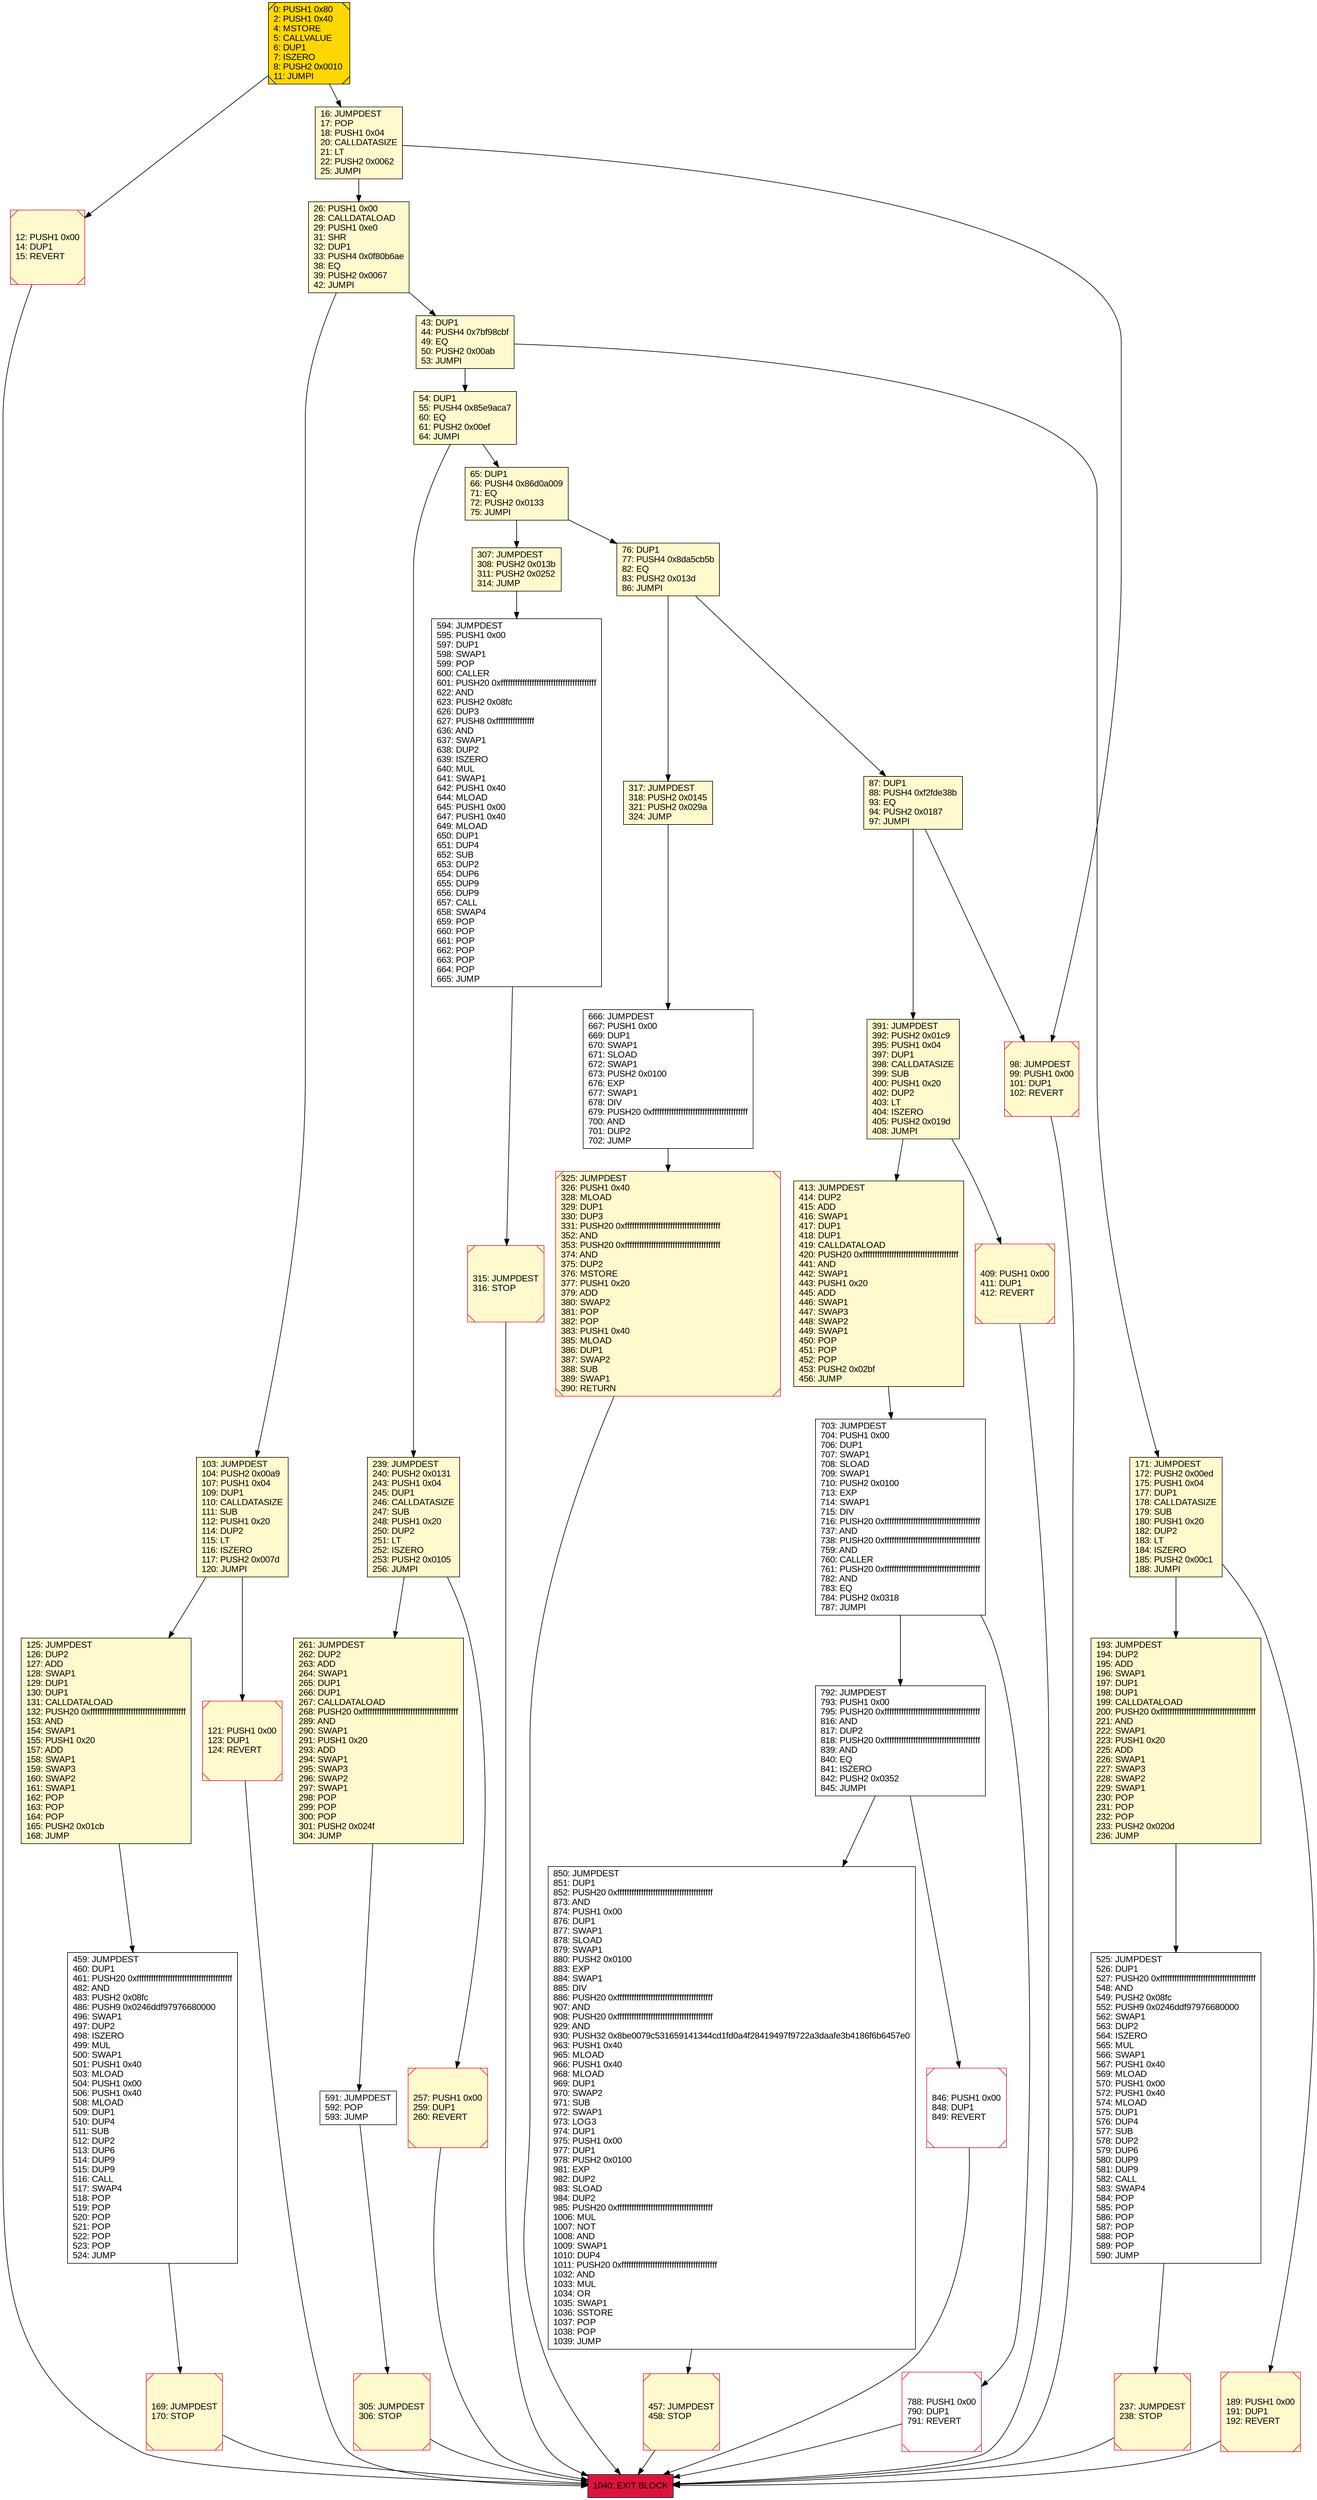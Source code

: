 digraph G {
bgcolor=transparent rankdir=UD;
node [shape=box style=filled color=black fillcolor=white fontname=arial fontcolor=black];
26 [label="26: PUSH1 0x00\l28: CALLDATALOAD\l29: PUSH1 0xe0\l31: SHR\l32: DUP1\l33: PUSH4 0x0f80b6ae\l38: EQ\l39: PUSH2 0x0067\l42: JUMPI\l" fillcolor=lemonchiffon ];
54 [label="54: DUP1\l55: PUSH4 0x85e9aca7\l60: EQ\l61: PUSH2 0x00ef\l64: JUMPI\l" fillcolor=lemonchiffon ];
317 [label="317: JUMPDEST\l318: PUSH2 0x0145\l321: PUSH2 0x029a\l324: JUMP\l" fillcolor=lemonchiffon ];
103 [label="103: JUMPDEST\l104: PUSH2 0x00a9\l107: PUSH1 0x04\l109: DUP1\l110: CALLDATASIZE\l111: SUB\l112: PUSH1 0x20\l114: DUP2\l115: LT\l116: ISZERO\l117: PUSH2 0x007d\l120: JUMPI\l" fillcolor=lemonchiffon ];
125 [label="125: JUMPDEST\l126: DUP2\l127: ADD\l128: SWAP1\l129: DUP1\l130: DUP1\l131: CALLDATALOAD\l132: PUSH20 0xffffffffffffffffffffffffffffffffffffffff\l153: AND\l154: SWAP1\l155: PUSH1 0x20\l157: ADD\l158: SWAP1\l159: SWAP3\l160: SWAP2\l161: SWAP1\l162: POP\l163: POP\l164: POP\l165: PUSH2 0x01cb\l168: JUMP\l" fillcolor=lemonchiffon ];
1040 [label="1040: EXIT BLOCK\l" fillcolor=crimson ];
261 [label="261: JUMPDEST\l262: DUP2\l263: ADD\l264: SWAP1\l265: DUP1\l266: DUP1\l267: CALLDATALOAD\l268: PUSH20 0xffffffffffffffffffffffffffffffffffffffff\l289: AND\l290: SWAP1\l291: PUSH1 0x20\l293: ADD\l294: SWAP1\l295: SWAP3\l296: SWAP2\l297: SWAP1\l298: POP\l299: POP\l300: POP\l301: PUSH2 0x024f\l304: JUMP\l" fillcolor=lemonchiffon ];
193 [label="193: JUMPDEST\l194: DUP2\l195: ADD\l196: SWAP1\l197: DUP1\l198: DUP1\l199: CALLDATALOAD\l200: PUSH20 0xffffffffffffffffffffffffffffffffffffffff\l221: AND\l222: SWAP1\l223: PUSH1 0x20\l225: ADD\l226: SWAP1\l227: SWAP3\l228: SWAP2\l229: SWAP1\l230: POP\l231: POP\l232: POP\l233: PUSH2 0x020d\l236: JUMP\l" fillcolor=lemonchiffon ];
325 [label="325: JUMPDEST\l326: PUSH1 0x40\l328: MLOAD\l329: DUP1\l330: DUP3\l331: PUSH20 0xffffffffffffffffffffffffffffffffffffffff\l352: AND\l353: PUSH20 0xffffffffffffffffffffffffffffffffffffffff\l374: AND\l375: DUP2\l376: MSTORE\l377: PUSH1 0x20\l379: ADD\l380: SWAP2\l381: POP\l382: POP\l383: PUSH1 0x40\l385: MLOAD\l386: DUP1\l387: SWAP2\l388: SUB\l389: SWAP1\l390: RETURN\l" fillcolor=lemonchiffon shape=Msquare color=crimson ];
121 [label="121: PUSH1 0x00\l123: DUP1\l124: REVERT\l" fillcolor=lemonchiffon shape=Msquare color=crimson ];
0 [label="0: PUSH1 0x80\l2: PUSH1 0x40\l4: MSTORE\l5: CALLVALUE\l6: DUP1\l7: ISZERO\l8: PUSH2 0x0010\l11: JUMPI\l" fillcolor=lemonchiffon shape=Msquare fillcolor=gold ];
391 [label="391: JUMPDEST\l392: PUSH2 0x01c9\l395: PUSH1 0x04\l397: DUP1\l398: CALLDATASIZE\l399: SUB\l400: PUSH1 0x20\l402: DUP2\l403: LT\l404: ISZERO\l405: PUSH2 0x019d\l408: JUMPI\l" fillcolor=lemonchiffon ];
189 [label="189: PUSH1 0x00\l191: DUP1\l192: REVERT\l" fillcolor=lemonchiffon shape=Msquare color=crimson ];
457 [label="457: JUMPDEST\l458: STOP\l" fillcolor=lemonchiffon shape=Msquare color=crimson ];
703 [label="703: JUMPDEST\l704: PUSH1 0x00\l706: DUP1\l707: SWAP1\l708: SLOAD\l709: SWAP1\l710: PUSH2 0x0100\l713: EXP\l714: SWAP1\l715: DIV\l716: PUSH20 0xffffffffffffffffffffffffffffffffffffffff\l737: AND\l738: PUSH20 0xffffffffffffffffffffffffffffffffffffffff\l759: AND\l760: CALLER\l761: PUSH20 0xffffffffffffffffffffffffffffffffffffffff\l782: AND\l783: EQ\l784: PUSH2 0x0318\l787: JUMPI\l" ];
257 [label="257: PUSH1 0x00\l259: DUP1\l260: REVERT\l" fillcolor=lemonchiffon shape=Msquare color=crimson ];
850 [label="850: JUMPDEST\l851: DUP1\l852: PUSH20 0xffffffffffffffffffffffffffffffffffffffff\l873: AND\l874: PUSH1 0x00\l876: DUP1\l877: SWAP1\l878: SLOAD\l879: SWAP1\l880: PUSH2 0x0100\l883: EXP\l884: SWAP1\l885: DIV\l886: PUSH20 0xffffffffffffffffffffffffffffffffffffffff\l907: AND\l908: PUSH20 0xffffffffffffffffffffffffffffffffffffffff\l929: AND\l930: PUSH32 0x8be0079c531659141344cd1fd0a4f28419497f9722a3daafe3b4186f6b6457e0\l963: PUSH1 0x40\l965: MLOAD\l966: PUSH1 0x40\l968: MLOAD\l969: DUP1\l970: SWAP2\l971: SUB\l972: SWAP1\l973: LOG3\l974: DUP1\l975: PUSH1 0x00\l977: DUP1\l978: PUSH2 0x0100\l981: EXP\l982: DUP2\l983: SLOAD\l984: DUP2\l985: PUSH20 0xffffffffffffffffffffffffffffffffffffffff\l1006: MUL\l1007: NOT\l1008: AND\l1009: SWAP1\l1010: DUP4\l1011: PUSH20 0xffffffffffffffffffffffffffffffffffffffff\l1032: AND\l1033: MUL\l1034: OR\l1035: SWAP1\l1036: SSTORE\l1037: POP\l1038: POP\l1039: JUMP\l" ];
43 [label="43: DUP1\l44: PUSH4 0x7bf98cbf\l49: EQ\l50: PUSH2 0x00ab\l53: JUMPI\l" fillcolor=lemonchiffon ];
87 [label="87: DUP1\l88: PUSH4 0xf2fde38b\l93: EQ\l94: PUSH2 0x0187\l97: JUMPI\l" fillcolor=lemonchiffon ];
305 [label="305: JUMPDEST\l306: STOP\l" fillcolor=lemonchiffon shape=Msquare color=crimson ];
413 [label="413: JUMPDEST\l414: DUP2\l415: ADD\l416: SWAP1\l417: DUP1\l418: DUP1\l419: CALLDATALOAD\l420: PUSH20 0xffffffffffffffffffffffffffffffffffffffff\l441: AND\l442: SWAP1\l443: PUSH1 0x20\l445: ADD\l446: SWAP1\l447: SWAP3\l448: SWAP2\l449: SWAP1\l450: POP\l451: POP\l452: POP\l453: PUSH2 0x02bf\l456: JUMP\l" fillcolor=lemonchiffon ];
98 [label="98: JUMPDEST\l99: PUSH1 0x00\l101: DUP1\l102: REVERT\l" fillcolor=lemonchiffon shape=Msquare color=crimson ];
591 [label="591: JUMPDEST\l592: POP\l593: JUMP\l" ];
307 [label="307: JUMPDEST\l308: PUSH2 0x013b\l311: PUSH2 0x0252\l314: JUMP\l" fillcolor=lemonchiffon ];
792 [label="792: JUMPDEST\l793: PUSH1 0x00\l795: PUSH20 0xffffffffffffffffffffffffffffffffffffffff\l816: AND\l817: DUP2\l818: PUSH20 0xffffffffffffffffffffffffffffffffffffffff\l839: AND\l840: EQ\l841: ISZERO\l842: PUSH2 0x0352\l845: JUMPI\l" ];
76 [label="76: DUP1\l77: PUSH4 0x8da5cb5b\l82: EQ\l83: PUSH2 0x013d\l86: JUMPI\l" fillcolor=lemonchiffon ];
666 [label="666: JUMPDEST\l667: PUSH1 0x00\l669: DUP1\l670: SWAP1\l671: SLOAD\l672: SWAP1\l673: PUSH2 0x0100\l676: EXP\l677: SWAP1\l678: DIV\l679: PUSH20 0xffffffffffffffffffffffffffffffffffffffff\l700: AND\l701: DUP2\l702: JUMP\l" ];
12 [label="12: PUSH1 0x00\l14: DUP1\l15: REVERT\l" fillcolor=lemonchiffon shape=Msquare color=crimson ];
171 [label="171: JUMPDEST\l172: PUSH2 0x00ed\l175: PUSH1 0x04\l177: DUP1\l178: CALLDATASIZE\l179: SUB\l180: PUSH1 0x20\l182: DUP2\l183: LT\l184: ISZERO\l185: PUSH2 0x00c1\l188: JUMPI\l" fillcolor=lemonchiffon ];
315 [label="315: JUMPDEST\l316: STOP\l" fillcolor=lemonchiffon shape=Msquare color=crimson ];
846 [label="846: PUSH1 0x00\l848: DUP1\l849: REVERT\l" shape=Msquare color=crimson ];
16 [label="16: JUMPDEST\l17: POP\l18: PUSH1 0x04\l20: CALLDATASIZE\l21: LT\l22: PUSH2 0x0062\l25: JUMPI\l" fillcolor=lemonchiffon ];
239 [label="239: JUMPDEST\l240: PUSH2 0x0131\l243: PUSH1 0x04\l245: DUP1\l246: CALLDATASIZE\l247: SUB\l248: PUSH1 0x20\l250: DUP2\l251: LT\l252: ISZERO\l253: PUSH2 0x0105\l256: JUMPI\l" fillcolor=lemonchiffon ];
788 [label="788: PUSH1 0x00\l790: DUP1\l791: REVERT\l" shape=Msquare color=crimson ];
65 [label="65: DUP1\l66: PUSH4 0x86d0a009\l71: EQ\l72: PUSH2 0x0133\l75: JUMPI\l" fillcolor=lemonchiffon ];
594 [label="594: JUMPDEST\l595: PUSH1 0x00\l597: DUP1\l598: SWAP1\l599: POP\l600: CALLER\l601: PUSH20 0xffffffffffffffffffffffffffffffffffffffff\l622: AND\l623: PUSH2 0x08fc\l626: DUP3\l627: PUSH8 0xffffffffffffffff\l636: AND\l637: SWAP1\l638: DUP2\l639: ISZERO\l640: MUL\l641: SWAP1\l642: PUSH1 0x40\l644: MLOAD\l645: PUSH1 0x00\l647: PUSH1 0x40\l649: MLOAD\l650: DUP1\l651: DUP4\l652: SUB\l653: DUP2\l654: DUP6\l655: DUP9\l656: DUP9\l657: CALL\l658: SWAP4\l659: POP\l660: POP\l661: POP\l662: POP\l663: POP\l664: POP\l665: JUMP\l" ];
409 [label="409: PUSH1 0x00\l411: DUP1\l412: REVERT\l" fillcolor=lemonchiffon shape=Msquare color=crimson ];
525 [label="525: JUMPDEST\l526: DUP1\l527: PUSH20 0xffffffffffffffffffffffffffffffffffffffff\l548: AND\l549: PUSH2 0x08fc\l552: PUSH9 0x0246ddf97976680000\l562: SWAP1\l563: DUP2\l564: ISZERO\l565: MUL\l566: SWAP1\l567: PUSH1 0x40\l569: MLOAD\l570: PUSH1 0x00\l572: PUSH1 0x40\l574: MLOAD\l575: DUP1\l576: DUP4\l577: SUB\l578: DUP2\l579: DUP6\l580: DUP9\l581: DUP9\l582: CALL\l583: SWAP4\l584: POP\l585: POP\l586: POP\l587: POP\l588: POP\l589: POP\l590: JUMP\l" ];
237 [label="237: JUMPDEST\l238: STOP\l" fillcolor=lemonchiffon shape=Msquare color=crimson ];
169 [label="169: JUMPDEST\l170: STOP\l" fillcolor=lemonchiffon shape=Msquare color=crimson ];
459 [label="459: JUMPDEST\l460: DUP1\l461: PUSH20 0xffffffffffffffffffffffffffffffffffffffff\l482: AND\l483: PUSH2 0x08fc\l486: PUSH9 0x0246ddf97976680000\l496: SWAP1\l497: DUP2\l498: ISZERO\l499: MUL\l500: SWAP1\l501: PUSH1 0x40\l503: MLOAD\l504: PUSH1 0x00\l506: PUSH1 0x40\l508: MLOAD\l509: DUP1\l510: DUP4\l511: SUB\l512: DUP2\l513: DUP6\l514: DUP9\l515: DUP9\l516: CALL\l517: SWAP4\l518: POP\l519: POP\l520: POP\l521: POP\l522: POP\l523: POP\l524: JUMP\l" ];
525 -> 237;
459 -> 169;
87 -> 98;
325 -> 1040;
792 -> 850;
189 -> 1040;
43 -> 171;
239 -> 257;
103 -> 121;
594 -> 315;
65 -> 76;
26 -> 43;
391 -> 409;
788 -> 1040;
239 -> 261;
0 -> 16;
409 -> 1040;
169 -> 1040;
193 -> 525;
16 -> 26;
257 -> 1040;
125 -> 459;
171 -> 189;
0 -> 12;
305 -> 1040;
666 -> 325;
12 -> 1040;
391 -> 413;
315 -> 1040;
103 -> 125;
792 -> 846;
76 -> 87;
121 -> 1040;
457 -> 1040;
591 -> 305;
26 -> 103;
307 -> 594;
16 -> 98;
65 -> 307;
43 -> 54;
76 -> 317;
237 -> 1040;
703 -> 788;
317 -> 666;
54 -> 239;
703 -> 792;
54 -> 65;
98 -> 1040;
87 -> 391;
261 -> 591;
413 -> 703;
171 -> 193;
850 -> 457;
846 -> 1040;
}